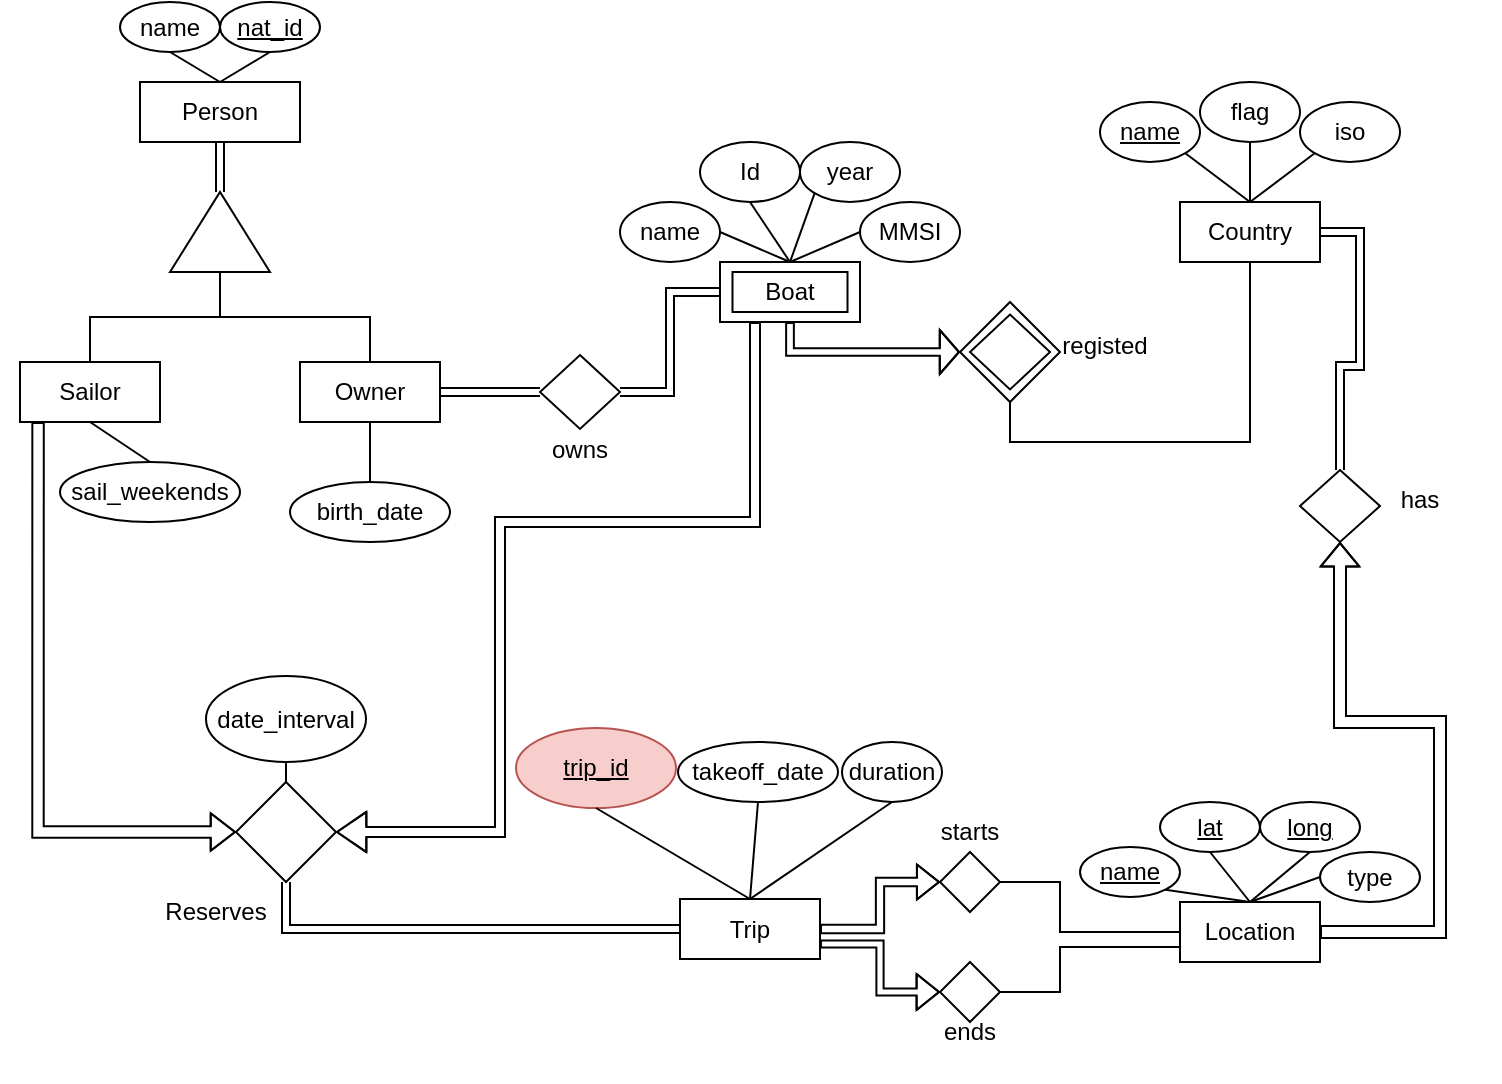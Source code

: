 <mxfile version="15.9.4" type="device"><diagram id="R2lEEEUBdFMjLlhIrx00" name="Page-1"><mxGraphModel dx="1038" dy="547" grid="1" gridSize="10" guides="1" tooltips="1" connect="1" arrows="1" fold="1" page="1" pageScale="1" pageWidth="850" pageHeight="1100" math="0" shadow="0" extFonts="Permanent Marker^https://fonts.googleapis.com/css?family=Permanent+Marker"><root><mxCell id="0"/><mxCell id="1" parent="0"/><mxCell id="SkQ8wqPt2ToQ6mFgXCPW-33" value="" style="group" parent="1" vertex="1" connectable="0"><mxGeometry x="90" y="150" width="225" height="270" as="geometry"/></mxCell><mxCell id="SkQ8wqPt2ToQ6mFgXCPW-27" value="" style="group" parent="SkQ8wqPt2ToQ6mFgXCPW-33" vertex="1" connectable="0"><mxGeometry x="10" width="210" height="210" as="geometry"/></mxCell><mxCell id="SkQ8wqPt2ToQ6mFgXCPW-3" value="Sailor" style="rounded=0;whiteSpace=wrap;html=1;" parent="SkQ8wqPt2ToQ6mFgXCPW-27" vertex="1"><mxGeometry y="180" width="70" height="30" as="geometry"/></mxCell><mxCell id="SkQ8wqPt2ToQ6mFgXCPW-4" value="Owner" style="rounded=0;whiteSpace=wrap;html=1;" parent="SkQ8wqPt2ToQ6mFgXCPW-27" vertex="1"><mxGeometry x="140" y="180" width="70" height="30" as="geometry"/></mxCell><mxCell id="SkQ8wqPt2ToQ6mFgXCPW-22" value="" style="group" parent="SkQ8wqPt2ToQ6mFgXCPW-27" vertex="1" connectable="0"><mxGeometry x="50" width="100" height="70" as="geometry"/></mxCell><mxCell id="SkQ8wqPt2ToQ6mFgXCPW-2" value="Person" style="rounded=0;whiteSpace=wrap;html=1;" parent="SkQ8wqPt2ToQ6mFgXCPW-22" vertex="1"><mxGeometry x="10" y="40" width="80" height="30" as="geometry"/></mxCell><mxCell id="SkQ8wqPt2ToQ6mFgXCPW-21" style="edgeStyle=none;rounded=0;orthogonalLoop=1;jettySize=auto;html=1;exitX=0.5;exitY=1;exitDx=0;exitDy=0;entryX=0.5;entryY=0;entryDx=0;entryDy=0;endArrow=none;endFill=0;" parent="SkQ8wqPt2ToQ6mFgXCPW-22" source="SkQ8wqPt2ToQ6mFgXCPW-18" target="SkQ8wqPt2ToQ6mFgXCPW-2" edge="1"><mxGeometry relative="1" as="geometry"/></mxCell><mxCell id="SkQ8wqPt2ToQ6mFgXCPW-18" value="name" style="ellipse;whiteSpace=wrap;html=1;" parent="SkQ8wqPt2ToQ6mFgXCPW-22" vertex="1"><mxGeometry width="50" height="25" as="geometry"/></mxCell><mxCell id="SkQ8wqPt2ToQ6mFgXCPW-20" style="edgeStyle=none;rounded=0;orthogonalLoop=1;jettySize=auto;html=1;exitX=0.5;exitY=1;exitDx=0;exitDy=0;entryX=0.5;entryY=0;entryDx=0;entryDy=0;endArrow=none;endFill=0;" parent="SkQ8wqPt2ToQ6mFgXCPW-22" source="SkQ8wqPt2ToQ6mFgXCPW-19" target="SkQ8wqPt2ToQ6mFgXCPW-2" edge="1"><mxGeometry relative="1" as="geometry"/></mxCell><mxCell id="SkQ8wqPt2ToQ6mFgXCPW-19" value="&lt;u&gt;nat_id&lt;/u&gt;" style="ellipse;whiteSpace=wrap;html=1;" parent="SkQ8wqPt2ToQ6mFgXCPW-22" vertex="1"><mxGeometry x="50" width="50" height="25" as="geometry"/></mxCell><mxCell id="SkQ8wqPt2ToQ6mFgXCPW-24" style="edgeStyle=none;rounded=0;orthogonalLoop=1;jettySize=auto;html=1;exitX=1;exitY=0.5;exitDx=0;exitDy=0;entryX=0.5;entryY=1;entryDx=0;entryDy=0;endArrow=none;endFill=0;shape=link;" parent="SkQ8wqPt2ToQ6mFgXCPW-27" source="SkQ8wqPt2ToQ6mFgXCPW-23" target="SkQ8wqPt2ToQ6mFgXCPW-2" edge="1"><mxGeometry relative="1" as="geometry"/></mxCell><mxCell id="SkQ8wqPt2ToQ6mFgXCPW-23" value="" style="triangle;whiteSpace=wrap;html=1;rotation=-90;" parent="SkQ8wqPt2ToQ6mFgXCPW-27" vertex="1"><mxGeometry x="80" y="90" width="40" height="50" as="geometry"/></mxCell><mxCell id="SkQ8wqPt2ToQ6mFgXCPW-25" style="edgeStyle=orthogonalEdgeStyle;rounded=0;orthogonalLoop=1;jettySize=auto;html=1;exitX=0.5;exitY=0;exitDx=0;exitDy=0;entryX=0;entryY=0.5;entryDx=0;entryDy=0;endArrow=none;endFill=0;" parent="SkQ8wqPt2ToQ6mFgXCPW-27" source="SkQ8wqPt2ToQ6mFgXCPW-3" target="SkQ8wqPt2ToQ6mFgXCPW-23" edge="1"><mxGeometry relative="1" as="geometry"/></mxCell><mxCell id="SkQ8wqPt2ToQ6mFgXCPW-26" style="edgeStyle=orthogonalEdgeStyle;rounded=0;orthogonalLoop=1;jettySize=auto;html=1;exitX=0.5;exitY=0;exitDx=0;exitDy=0;entryX=0;entryY=0.5;entryDx=0;entryDy=0;endArrow=none;endFill=0;" parent="SkQ8wqPt2ToQ6mFgXCPW-27" source="SkQ8wqPt2ToQ6mFgXCPW-4" target="SkQ8wqPt2ToQ6mFgXCPW-23" edge="1"><mxGeometry relative="1" as="geometry"/></mxCell><mxCell id="SkQ8wqPt2ToQ6mFgXCPW-30" style="rounded=0;orthogonalLoop=1;jettySize=auto;html=1;exitX=0.5;exitY=0;exitDx=0;exitDy=0;entryX=0.5;entryY=1;entryDx=0;entryDy=0;endArrow=none;endFill=0;" parent="SkQ8wqPt2ToQ6mFgXCPW-33" source="SkQ8wqPt2ToQ6mFgXCPW-28" target="SkQ8wqPt2ToQ6mFgXCPW-3" edge="1"><mxGeometry relative="1" as="geometry"/></mxCell><mxCell id="SkQ8wqPt2ToQ6mFgXCPW-28" value="sail_weekends" style="ellipse;whiteSpace=wrap;html=1;" parent="SkQ8wqPt2ToQ6mFgXCPW-33" vertex="1"><mxGeometry x="30" y="230" width="90" height="30" as="geometry"/></mxCell><mxCell id="SkQ8wqPt2ToQ6mFgXCPW-32" style="edgeStyle=none;rounded=0;orthogonalLoop=1;jettySize=auto;html=1;exitX=0.5;exitY=0;exitDx=0;exitDy=0;entryX=0.5;entryY=1;entryDx=0;entryDy=0;endArrow=none;endFill=0;" parent="SkQ8wqPt2ToQ6mFgXCPW-33" source="SkQ8wqPt2ToQ6mFgXCPW-31" target="SkQ8wqPt2ToQ6mFgXCPW-4" edge="1"><mxGeometry relative="1" as="geometry"/></mxCell><mxCell id="SkQ8wqPt2ToQ6mFgXCPW-31" value="birth_date" style="ellipse;whiteSpace=wrap;html=1;" parent="SkQ8wqPt2ToQ6mFgXCPW-33" vertex="1"><mxGeometry x="145" y="240" width="80" height="30" as="geometry"/></mxCell><mxCell id="SkQ8wqPt2ToQ6mFgXCPW-38" value="" style="group" parent="1" vertex="1" connectable="0"><mxGeometry x="390" y="548.5" width="130" height="83" as="geometry"/></mxCell><mxCell id="SkQ8wqPt2ToQ6mFgXCPW-104" value="" style="group" parent="SkQ8wqPt2ToQ6mFgXCPW-38" vertex="1" connectable="0"><mxGeometry x="40" y="50" width="70" height="30" as="geometry"/></mxCell><mxCell id="SkQ8wqPt2ToQ6mFgXCPW-5" value="Trip" style="rounded=0;whiteSpace=wrap;html=1;" parent="SkQ8wqPt2ToQ6mFgXCPW-104" vertex="1"><mxGeometry width="70" height="30" as="geometry"/></mxCell><mxCell id="SkQ8wqPt2ToQ6mFgXCPW-49" value="" style="group" parent="1" vertex="1" connectable="0"><mxGeometry x="630" y="550" width="170" height="80" as="geometry"/></mxCell><mxCell id="SkQ8wqPt2ToQ6mFgXCPW-6" value="Location" style="rounded=0;whiteSpace=wrap;html=1;" parent="SkQ8wqPt2ToQ6mFgXCPW-49" vertex="1"><mxGeometry x="50" y="50" width="70" height="30" as="geometry"/></mxCell><mxCell id="SkQ8wqPt2ToQ6mFgXCPW-42" style="edgeStyle=none;rounded=0;orthogonalLoop=1;jettySize=auto;html=1;exitX=1;exitY=1;exitDx=0;exitDy=0;entryX=0.5;entryY=0;entryDx=0;entryDy=0;endArrow=none;endFill=0;" parent="SkQ8wqPt2ToQ6mFgXCPW-49" source="SkQ8wqPt2ToQ6mFgXCPW-39" target="SkQ8wqPt2ToQ6mFgXCPW-6" edge="1"><mxGeometry relative="1" as="geometry"/></mxCell><mxCell id="SkQ8wqPt2ToQ6mFgXCPW-39" value="&lt;u&gt;name&lt;/u&gt;" style="ellipse;whiteSpace=wrap;html=1;" parent="SkQ8wqPt2ToQ6mFgXCPW-49" vertex="1"><mxGeometry y="22.5" width="50" height="25" as="geometry"/></mxCell><mxCell id="SkQ8wqPt2ToQ6mFgXCPW-43" style="edgeStyle=none;rounded=0;orthogonalLoop=1;jettySize=auto;html=1;exitX=0.5;exitY=1;exitDx=0;exitDy=0;entryX=0.5;entryY=0;entryDx=0;entryDy=0;endArrow=none;endFill=0;" parent="SkQ8wqPt2ToQ6mFgXCPW-49" source="SkQ8wqPt2ToQ6mFgXCPW-40" target="SkQ8wqPt2ToQ6mFgXCPW-6" edge="1"><mxGeometry relative="1" as="geometry"/></mxCell><mxCell id="SkQ8wqPt2ToQ6mFgXCPW-40" value="&lt;u&gt;lat&lt;/u&gt;" style="ellipse;whiteSpace=wrap;html=1;" parent="SkQ8wqPt2ToQ6mFgXCPW-49" vertex="1"><mxGeometry x="40" width="50" height="25" as="geometry"/></mxCell><mxCell id="SkQ8wqPt2ToQ6mFgXCPW-44" style="edgeStyle=none;rounded=0;orthogonalLoop=1;jettySize=auto;html=1;exitX=0.5;exitY=1;exitDx=0;exitDy=0;entryX=0.5;entryY=0;entryDx=0;entryDy=0;endArrow=none;endFill=0;" parent="SkQ8wqPt2ToQ6mFgXCPW-49" source="SkQ8wqPt2ToQ6mFgXCPW-41" target="SkQ8wqPt2ToQ6mFgXCPW-6" edge="1"><mxGeometry relative="1" as="geometry"/></mxCell><mxCell id="SkQ8wqPt2ToQ6mFgXCPW-41" value="&lt;u&gt;long&lt;/u&gt;" style="ellipse;whiteSpace=wrap;html=1;" parent="SkQ8wqPt2ToQ6mFgXCPW-49" vertex="1"><mxGeometry x="90" width="50" height="25" as="geometry"/></mxCell><mxCell id="SkQ8wqPt2ToQ6mFgXCPW-48" style="edgeStyle=none;rounded=0;orthogonalLoop=1;jettySize=auto;html=1;exitX=0;exitY=0.5;exitDx=0;exitDy=0;entryX=0.5;entryY=0;entryDx=0;entryDy=0;endArrow=none;endFill=0;" parent="SkQ8wqPt2ToQ6mFgXCPW-49" source="SkQ8wqPt2ToQ6mFgXCPW-47" target="SkQ8wqPt2ToQ6mFgXCPW-6" edge="1"><mxGeometry relative="1" as="geometry"/></mxCell><mxCell id="SkQ8wqPt2ToQ6mFgXCPW-47" value="type" style="ellipse;whiteSpace=wrap;html=1;" parent="SkQ8wqPt2ToQ6mFgXCPW-49" vertex="1"><mxGeometry x="120" y="25" width="50" height="25" as="geometry"/></mxCell><mxCell id="SkQ8wqPt2ToQ6mFgXCPW-66" value="" style="group" parent="1" vertex="1" connectable="0"><mxGeometry x="590" y="200" width="250" height="264" as="geometry"/></mxCell><mxCell id="SkQ8wqPt2ToQ6mFgXCPW-12" value="" style="group" parent="SkQ8wqPt2ToQ6mFgXCPW-66" vertex="1" connectable="0"><mxGeometry x="-190" y="20" width="170" height="90" as="geometry"/></mxCell><mxCell id="SkQ8wqPt2ToQ6mFgXCPW-1" value="Boat" style="rounded=0;whiteSpace=wrap;html=1;" parent="SkQ8wqPt2ToQ6mFgXCPW-12" vertex="1"><mxGeometry x="50" y="60" width="70" height="30" as="geometry"/></mxCell><mxCell id="SkQ8wqPt2ToQ6mFgXCPW-14" style="rounded=0;orthogonalLoop=1;jettySize=auto;html=1;exitX=1;exitY=0.5;exitDx=0;exitDy=0;entryX=0.5;entryY=0;entryDx=0;entryDy=0;endArrow=none;endFill=0;" parent="SkQ8wqPt2ToQ6mFgXCPW-12" source="SkQ8wqPt2ToQ6mFgXCPW-8" target="SkQ8wqPt2ToQ6mFgXCPW-1" edge="1"><mxGeometry relative="1" as="geometry"/></mxCell><mxCell id="SkQ8wqPt2ToQ6mFgXCPW-8" value="name" style="ellipse;whiteSpace=wrap;html=1;" parent="SkQ8wqPt2ToQ6mFgXCPW-12" vertex="1"><mxGeometry y="30" width="50" height="30" as="geometry"/></mxCell><mxCell id="SkQ8wqPt2ToQ6mFgXCPW-15" style="edgeStyle=none;rounded=0;orthogonalLoop=1;jettySize=auto;html=1;exitX=0.5;exitY=1;exitDx=0;exitDy=0;entryX=0.5;entryY=0;entryDx=0;entryDy=0;endArrow=none;endFill=0;" parent="SkQ8wqPt2ToQ6mFgXCPW-12" source="SkQ8wqPt2ToQ6mFgXCPW-9" target="SkQ8wqPt2ToQ6mFgXCPW-1" edge="1"><mxGeometry relative="1" as="geometry"/></mxCell><mxCell id="SkQ8wqPt2ToQ6mFgXCPW-9" value="Id" style="ellipse;whiteSpace=wrap;html=1;" parent="SkQ8wqPt2ToQ6mFgXCPW-12" vertex="1"><mxGeometry x="40" width="50" height="30" as="geometry"/></mxCell><mxCell id="SkQ8wqPt2ToQ6mFgXCPW-16" style="edgeStyle=none;rounded=0;orthogonalLoop=1;jettySize=auto;html=1;exitX=0;exitY=1;exitDx=0;exitDy=0;entryX=0.5;entryY=0;entryDx=0;entryDy=0;endArrow=none;endFill=0;" parent="SkQ8wqPt2ToQ6mFgXCPW-12" source="SkQ8wqPt2ToQ6mFgXCPW-10" target="SkQ8wqPt2ToQ6mFgXCPW-1" edge="1"><mxGeometry relative="1" as="geometry"/></mxCell><mxCell id="SkQ8wqPt2ToQ6mFgXCPW-10" value="year" style="ellipse;whiteSpace=wrap;html=1;" parent="SkQ8wqPt2ToQ6mFgXCPW-12" vertex="1"><mxGeometry x="90" width="50" height="30" as="geometry"/></mxCell><mxCell id="SkQ8wqPt2ToQ6mFgXCPW-17" style="edgeStyle=none;rounded=0;orthogonalLoop=1;jettySize=auto;html=1;exitX=0;exitY=0.5;exitDx=0;exitDy=0;entryX=0.5;entryY=0;entryDx=0;entryDy=0;endArrow=none;endFill=0;" parent="SkQ8wqPt2ToQ6mFgXCPW-12" source="SkQ8wqPt2ToQ6mFgXCPW-11" target="SkQ8wqPt2ToQ6mFgXCPW-1" edge="1"><mxGeometry relative="1" as="geometry"/></mxCell><mxCell id="SkQ8wqPt2ToQ6mFgXCPW-11" value="MMSI" style="ellipse;whiteSpace=wrap;html=1;" parent="SkQ8wqPt2ToQ6mFgXCPW-12" vertex="1"><mxGeometry x="120" y="30" width="50" height="30" as="geometry"/></mxCell><mxCell id="SkQ8wqPt2ToQ6mFgXCPW-58" value="" style="rounded=0;whiteSpace=wrap;html=1;fillColor=none;" parent="SkQ8wqPt2ToQ6mFgXCPW-12" vertex="1"><mxGeometry x="56.25" y="65" width="57.5" height="20" as="geometry"/></mxCell><mxCell id="SkQ8wqPt2ToQ6mFgXCPW-59" style="edgeStyle=none;rounded=0;orthogonalLoop=1;jettySize=auto;html=1;exitX=0.75;exitY=0;exitDx=0;exitDy=0;endArrow=none;endFill=0;" parent="SkQ8wqPt2ToQ6mFgXCPW-12" source="SkQ8wqPt2ToQ6mFgXCPW-58" target="SkQ8wqPt2ToQ6mFgXCPW-58" edge="1"><mxGeometry relative="1" as="geometry"/></mxCell><mxCell id="SkQ8wqPt2ToQ6mFgXCPW-70" style="edgeStyle=orthogonalEdgeStyle;shape=flexArrow;rounded=0;orthogonalLoop=1;jettySize=auto;html=1;entryX=0;entryY=0.5;entryDx=0;entryDy=0;endArrow=block;endFill=0;endWidth=17.143;endSize=2.871;width=3.871;exitX=0.5;exitY=1;exitDx=0;exitDy=0;" parent="SkQ8wqPt2ToQ6mFgXCPW-66" source="SkQ8wqPt2ToQ6mFgXCPW-1" target="SkQ8wqPt2ToQ6mFgXCPW-61" edge="1"><mxGeometry relative="1" as="geometry"><Array as="points"><mxPoint x="-105" y="125"/></Array></mxGeometry></mxCell><mxCell id="SkQ8wqPt2ToQ6mFgXCPW-72" value="" style="group" parent="SkQ8wqPt2ToQ6mFgXCPW-66" vertex="1" connectable="0"><mxGeometry x="-20" y="100" width="90" height="50" as="geometry"/></mxCell><mxCell id="SkQ8wqPt2ToQ6mFgXCPW-63" value="" style="group" parent="SkQ8wqPt2ToQ6mFgXCPW-72" vertex="1" connectable="0"><mxGeometry width="50" height="50" as="geometry"/></mxCell><mxCell id="SkQ8wqPt2ToQ6mFgXCPW-61" value="" style="rhombus;whiteSpace=wrap;html=1;fillColor=none;" parent="SkQ8wqPt2ToQ6mFgXCPW-63" vertex="1"><mxGeometry width="50" height="50" as="geometry"/></mxCell><mxCell id="SkQ8wqPt2ToQ6mFgXCPW-62" value="" style="rhombus;whiteSpace=wrap;html=1;fillColor=none;" parent="SkQ8wqPt2ToQ6mFgXCPW-63" vertex="1"><mxGeometry x="5" y="6.25" width="40" height="37.5" as="geometry"/></mxCell><mxCell id="SkQ8wqPt2ToQ6mFgXCPW-71" value="registed" style="text;html=1;strokeColor=none;fillColor=none;align=center;verticalAlign=middle;whiteSpace=wrap;rounded=0;" parent="SkQ8wqPt2ToQ6mFgXCPW-72" vertex="1"><mxGeometry x="55" y="13" width="35" height="17" as="geometry"/></mxCell><mxCell id="SkQ8wqPt2ToQ6mFgXCPW-56" value="" style="group" parent="SkQ8wqPt2ToQ6mFgXCPW-66" vertex="1" connectable="0"><mxGeometry x="50" y="-10" width="150" height="90" as="geometry"/></mxCell><mxCell id="SkQ8wqPt2ToQ6mFgXCPW-7" value="Country" style="rounded=0;whiteSpace=wrap;html=1;" parent="SkQ8wqPt2ToQ6mFgXCPW-56" vertex="1"><mxGeometry x="40" y="60" width="70" height="30" as="geometry"/></mxCell><mxCell id="SkQ8wqPt2ToQ6mFgXCPW-53" style="edgeStyle=none;rounded=0;orthogonalLoop=1;jettySize=auto;html=1;exitX=1;exitY=1;exitDx=0;exitDy=0;entryX=0.5;entryY=0;entryDx=0;entryDy=0;endArrow=none;endFill=0;" parent="SkQ8wqPt2ToQ6mFgXCPW-56" source="SkQ8wqPt2ToQ6mFgXCPW-50" target="SkQ8wqPt2ToQ6mFgXCPW-7" edge="1"><mxGeometry relative="1" as="geometry"/></mxCell><mxCell id="SkQ8wqPt2ToQ6mFgXCPW-50" value="&lt;u&gt;name&lt;/u&gt;" style="ellipse;whiteSpace=wrap;html=1;" parent="SkQ8wqPt2ToQ6mFgXCPW-56" vertex="1"><mxGeometry y="10" width="50" height="30" as="geometry"/></mxCell><mxCell id="SkQ8wqPt2ToQ6mFgXCPW-54" style="edgeStyle=none;rounded=0;orthogonalLoop=1;jettySize=auto;html=1;exitX=0.5;exitY=1;exitDx=0;exitDy=0;entryX=0.5;entryY=0;entryDx=0;entryDy=0;endArrow=none;endFill=0;" parent="SkQ8wqPt2ToQ6mFgXCPW-56" source="SkQ8wqPt2ToQ6mFgXCPW-51" target="SkQ8wqPt2ToQ6mFgXCPW-7" edge="1"><mxGeometry relative="1" as="geometry"/></mxCell><mxCell id="SkQ8wqPt2ToQ6mFgXCPW-51" value="flag" style="ellipse;whiteSpace=wrap;html=1;" parent="SkQ8wqPt2ToQ6mFgXCPW-56" vertex="1"><mxGeometry x="50" width="50" height="30" as="geometry"/></mxCell><mxCell id="SkQ8wqPt2ToQ6mFgXCPW-55" style="edgeStyle=none;rounded=0;orthogonalLoop=1;jettySize=auto;html=1;exitX=0;exitY=1;exitDx=0;exitDy=0;entryX=0.5;entryY=0;entryDx=0;entryDy=0;endArrow=none;endFill=0;" parent="SkQ8wqPt2ToQ6mFgXCPW-56" source="SkQ8wqPt2ToQ6mFgXCPW-52" target="SkQ8wqPt2ToQ6mFgXCPW-7" edge="1"><mxGeometry relative="1" as="geometry"/></mxCell><mxCell id="SkQ8wqPt2ToQ6mFgXCPW-52" value="iso" style="ellipse;whiteSpace=wrap;html=1;" parent="SkQ8wqPt2ToQ6mFgXCPW-56" vertex="1"><mxGeometry x="100" y="10" width="50" height="30" as="geometry"/></mxCell><mxCell id="SkQ8wqPt2ToQ6mFgXCPW-67" style="edgeStyle=orthogonalEdgeStyle;rounded=0;orthogonalLoop=1;jettySize=auto;html=1;exitX=0.5;exitY=1;exitDx=0;exitDy=0;entryX=0.5;entryY=1;entryDx=0;entryDy=0;endArrow=none;endFill=0;" parent="SkQ8wqPt2ToQ6mFgXCPW-66" source="SkQ8wqPt2ToQ6mFgXCPW-61" target="SkQ8wqPt2ToQ6mFgXCPW-7" edge="1"><mxGeometry relative="1" as="geometry"/></mxCell><mxCell id="SkQ8wqPt2ToQ6mFgXCPW-108" value="" style="group" parent="SkQ8wqPt2ToQ6mFgXCPW-66" vertex="1" connectable="0"><mxGeometry x="150" y="184" width="100" height="36" as="geometry"/></mxCell><mxCell id="SkQ8wqPt2ToQ6mFgXCPW-105" value="" style="rhombus;whiteSpace=wrap;html=1;fillColor=none;" parent="SkQ8wqPt2ToQ6mFgXCPW-108" vertex="1"><mxGeometry width="40" height="36" as="geometry"/></mxCell><mxCell id="SkQ8wqPt2ToQ6mFgXCPW-107" value="has" style="text;html=1;strokeColor=none;fillColor=none;align=center;verticalAlign=middle;whiteSpace=wrap;rounded=0;" parent="SkQ8wqPt2ToQ6mFgXCPW-108" vertex="1"><mxGeometry x="30" width="60" height="30" as="geometry"/></mxCell><mxCell id="SkQ8wqPt2ToQ6mFgXCPW-110" style="edgeStyle=orthogonalEdgeStyle;shape=link;rounded=0;orthogonalLoop=1;jettySize=auto;html=1;exitX=1;exitY=0.5;exitDx=0;exitDy=0;entryX=0.5;entryY=0;entryDx=0;entryDy=0;endArrow=block;endFill=0;" parent="SkQ8wqPt2ToQ6mFgXCPW-66" source="SkQ8wqPt2ToQ6mFgXCPW-7" target="SkQ8wqPt2ToQ6mFgXCPW-105" edge="1"><mxGeometry relative="1" as="geometry"/></mxCell><mxCell id="SkQ8wqPt2ToQ6mFgXCPW-74" style="edgeStyle=orthogonalEdgeStyle;rounded=0;orthogonalLoop=1;jettySize=auto;html=1;exitX=1;exitY=0.5;exitDx=0;exitDy=0;entryX=0;entryY=0.5;entryDx=0;entryDy=0;endArrow=block;endFill=0;shape=link;" parent="1" source="SkQ8wqPt2ToQ6mFgXCPW-4" target="SkQ8wqPt2ToQ6mFgXCPW-73" edge="1"><mxGeometry relative="1" as="geometry"/></mxCell><mxCell id="SkQ8wqPt2ToQ6mFgXCPW-76" value="" style="group" parent="1" vertex="1" connectable="0"><mxGeometry x="360" y="326.5" width="40" height="57" as="geometry"/></mxCell><mxCell id="SkQ8wqPt2ToQ6mFgXCPW-73" value="" style="rhombus;whiteSpace=wrap;html=1;fillColor=none;" parent="SkQ8wqPt2ToQ6mFgXCPW-76" vertex="1"><mxGeometry width="40" height="37" as="geometry"/></mxCell><mxCell id="SkQ8wqPt2ToQ6mFgXCPW-75" value="owns" style="text;html=1;strokeColor=none;fillColor=none;align=center;verticalAlign=middle;whiteSpace=wrap;rounded=0;" parent="SkQ8wqPt2ToQ6mFgXCPW-76" vertex="1"><mxGeometry y="37" width="40" height="20" as="geometry"/></mxCell><mxCell id="SkQ8wqPt2ToQ6mFgXCPW-77" style="edgeStyle=orthogonalEdgeStyle;shape=link;rounded=0;orthogonalLoop=1;jettySize=auto;html=1;entryX=1;entryY=0.5;entryDx=0;entryDy=0;endArrow=block;endFill=0;" parent="1" source="SkQ8wqPt2ToQ6mFgXCPW-1" target="SkQ8wqPt2ToQ6mFgXCPW-73" edge="1"><mxGeometry relative="1" as="geometry"/></mxCell><mxCell id="SkQ8wqPt2ToQ6mFgXCPW-79" style="edgeStyle=orthogonalEdgeStyle;rounded=0;orthogonalLoop=1;jettySize=auto;html=1;exitX=0.129;exitY=1;exitDx=0;exitDy=0;entryX=0;entryY=0.5;entryDx=0;entryDy=0;endArrow=classic;endFill=1;exitPerimeter=0;shape=flexArrow;width=5.714;endSize=3.714;endWidth=12;" parent="1" source="SkQ8wqPt2ToQ6mFgXCPW-3" target="SkQ8wqPt2ToQ6mFgXCPW-78" edge="1"><mxGeometry relative="1" as="geometry"><Array as="points"><mxPoint x="109" y="565"/></Array></mxGeometry></mxCell><mxCell id="SkQ8wqPt2ToQ6mFgXCPW-82" style="edgeStyle=orthogonalEdgeStyle;shape=flexArrow;rounded=0;orthogonalLoop=1;jettySize=auto;html=1;entryX=1;entryY=0.5;entryDx=0;entryDy=0;endArrow=classic;endFill=1;exitX=0.25;exitY=1;exitDx=0;exitDy=0;width=5;endSize=4.558;endWidth=14.167;" parent="1" source="SkQ8wqPt2ToQ6mFgXCPW-1" target="SkQ8wqPt2ToQ6mFgXCPW-78" edge="1"><mxGeometry relative="1" as="geometry"><Array as="points"><mxPoint x="467" y="410"/><mxPoint x="340" y="410"/><mxPoint x="340" y="565"/></Array></mxGeometry></mxCell><mxCell id="SkQ8wqPt2ToQ6mFgXCPW-83" style="edgeStyle=orthogonalEdgeStyle;shape=link;rounded=0;orthogonalLoop=1;jettySize=auto;html=1;entryX=0.5;entryY=1;entryDx=0;entryDy=0;endArrow=classic;endFill=1;endWidth=12.639;" parent="1" source="SkQ8wqPt2ToQ6mFgXCPW-5" target="SkQ8wqPt2ToQ6mFgXCPW-78" edge="1"><mxGeometry relative="1" as="geometry"/></mxCell><mxCell id="SkQ8wqPt2ToQ6mFgXCPW-88" value="" style="group" parent="1" vertex="1" connectable="0"><mxGeometry x="148" y="490" width="165" height="130" as="geometry"/></mxCell><mxCell id="SkQ8wqPt2ToQ6mFgXCPW-81" value="" style="group" parent="SkQ8wqPt2ToQ6mFgXCPW-88" vertex="1" connectable="0"><mxGeometry x="55" y="20" width="60" height="80" as="geometry"/></mxCell><mxCell id="SkQ8wqPt2ToQ6mFgXCPW-78" value="" style="rhombus;whiteSpace=wrap;html=1;fillColor=none;" parent="SkQ8wqPt2ToQ6mFgXCPW-81" vertex="1"><mxGeometry x="5" y="30" width="50" height="50" as="geometry"/></mxCell><mxCell id="SkQ8wqPt2ToQ6mFgXCPW-86" style="rounded=0;orthogonalLoop=1;jettySize=auto;html=1;exitX=0.5;exitY=1;exitDx=0;exitDy=0;entryX=0.5;entryY=0;entryDx=0;entryDy=0;endArrow=none;endFill=0;" parent="SkQ8wqPt2ToQ6mFgXCPW-88" source="SkQ8wqPt2ToQ6mFgXCPW-85" target="SkQ8wqPt2ToQ6mFgXCPW-78" edge="1"><mxGeometry relative="1" as="geometry"/></mxCell><mxCell id="SkQ8wqPt2ToQ6mFgXCPW-85" value="date_interval" style="ellipse;whiteSpace=wrap;html=1;fillColor=none;" parent="SkQ8wqPt2ToQ6mFgXCPW-88" vertex="1"><mxGeometry x="45" y="-3" width="80" height="43" as="geometry"/></mxCell><mxCell id="SkQ8wqPt2ToQ6mFgXCPW-80" value="Reserves" style="text;html=1;strokeColor=none;fillColor=none;align=center;verticalAlign=middle;whiteSpace=wrap;rounded=0;" parent="SkQ8wqPt2ToQ6mFgXCPW-88" vertex="1"><mxGeometry x="20" y="100" width="60" height="30" as="geometry"/></mxCell><mxCell id="SkQ8wqPt2ToQ6mFgXCPW-90" style="edgeStyle=orthogonalEdgeStyle;rounded=0;orthogonalLoop=1;jettySize=auto;html=1;exitX=1;exitY=0.5;exitDx=0;exitDy=0;entryX=0;entryY=0.5;entryDx=0;entryDy=0;endArrow=block;endFill=0;shape=flexArrow;width=4.138;endSize=3.345;endWidth=12.319;" parent="1" source="SkQ8wqPt2ToQ6mFgXCPW-5" target="SkQ8wqPt2ToQ6mFgXCPW-89" edge="1"><mxGeometry relative="1" as="geometry"/></mxCell><mxCell id="SkQ8wqPt2ToQ6mFgXCPW-91" style="edgeStyle=orthogonalEdgeStyle;rounded=0;orthogonalLoop=1;jettySize=auto;html=1;exitX=0;exitY=0.5;exitDx=0;exitDy=0;entryX=1;entryY=0.5;entryDx=0;entryDy=0;endArrow=none;endFill=0;endWidth=14.126;" parent="1" source="SkQ8wqPt2ToQ6mFgXCPW-6" target="SkQ8wqPt2ToQ6mFgXCPW-89" edge="1"><mxGeometry relative="1" as="geometry"><Array as="points"><mxPoint x="620" y="615"/><mxPoint x="620" y="590"/></Array></mxGeometry></mxCell><mxCell id="SkQ8wqPt2ToQ6mFgXCPW-93" style="edgeStyle=orthogonalEdgeStyle;rounded=0;orthogonalLoop=1;jettySize=auto;html=1;exitX=1;exitY=0.75;exitDx=0;exitDy=0;entryX=0;entryY=0.5;entryDx=0;entryDy=0;endArrow=block;endFill=0;shape=flexArrow;width=3.6;endSize=3.4;endWidth=13.36;" parent="1" source="SkQ8wqPt2ToQ6mFgXCPW-5" target="SkQ8wqPt2ToQ6mFgXCPW-92" edge="1"><mxGeometry relative="1" as="geometry"/></mxCell><mxCell id="SkQ8wqPt2ToQ6mFgXCPW-95" value="" style="group" parent="1" vertex="1" connectable="0"><mxGeometry x="550" y="550" width="60" height="55" as="geometry"/></mxCell><mxCell id="SkQ8wqPt2ToQ6mFgXCPW-89" value="" style="rhombus;whiteSpace=wrap;html=1;fillColor=none;" parent="SkQ8wqPt2ToQ6mFgXCPW-95" vertex="1"><mxGeometry x="10" y="25" width="30" height="30" as="geometry"/></mxCell><mxCell id="SkQ8wqPt2ToQ6mFgXCPW-101" value="" style="group" parent="SkQ8wqPt2ToQ6mFgXCPW-95" vertex="1" connectable="0"><mxGeometry width="60" height="50" as="geometry"/></mxCell><mxCell id="SkQ8wqPt2ToQ6mFgXCPW-94" value="starts" style="text;html=1;strokeColor=none;fillColor=none;align=center;verticalAlign=middle;whiteSpace=wrap;rounded=0;" parent="SkQ8wqPt2ToQ6mFgXCPW-101" vertex="1"><mxGeometry x="-5" width="60" height="30" as="geometry"/></mxCell><mxCell id="SkQ8wqPt2ToQ6mFgXCPW-97" value="" style="group" parent="1" vertex="1" connectable="0"><mxGeometry x="545" y="630" width="60" height="60" as="geometry"/></mxCell><mxCell id="SkQ8wqPt2ToQ6mFgXCPW-92" value="" style="rhombus;whiteSpace=wrap;html=1;fillColor=none;" parent="SkQ8wqPt2ToQ6mFgXCPW-97" vertex="1"><mxGeometry x="15" width="30" height="30" as="geometry"/></mxCell><mxCell id="5jXdYIyJyHbzF5lLb8Xn-1" value="ends" style="text;html=1;strokeColor=none;fillColor=none;align=center;verticalAlign=middle;whiteSpace=wrap;rounded=0;" vertex="1" parent="SkQ8wqPt2ToQ6mFgXCPW-97"><mxGeometry y="20" width="60" height="30" as="geometry"/></mxCell><mxCell id="SkQ8wqPt2ToQ6mFgXCPW-98" style="edgeStyle=orthogonalEdgeStyle;rounded=0;orthogonalLoop=1;jettySize=auto;html=1;exitX=0;exitY=0.75;exitDx=0;exitDy=0;entryX=1;entryY=0.5;entryDx=0;entryDy=0;endArrow=none;endFill=0;" parent="1" source="SkQ8wqPt2ToQ6mFgXCPW-6" target="SkQ8wqPt2ToQ6mFgXCPW-92" edge="1"><mxGeometry relative="1" as="geometry"><Array as="points"><mxPoint x="620" y="623"/><mxPoint x="620" y="645"/></Array></mxGeometry></mxCell><mxCell id="SkQ8wqPt2ToQ6mFgXCPW-109" style="edgeStyle=orthogonalEdgeStyle;shape=flexArrow;rounded=0;orthogonalLoop=1;jettySize=auto;html=1;entryX=0.5;entryY=1;entryDx=0;entryDy=0;endArrow=block;endFill=0;width=6;endSize=3.6;endWidth=12.4;" parent="1" source="SkQ8wqPt2ToQ6mFgXCPW-6" target="SkQ8wqPt2ToQ6mFgXCPW-105" edge="1"><mxGeometry relative="1" as="geometry"><Array as="points"><mxPoint x="810" y="615"/><mxPoint x="810" y="510"/><mxPoint x="760" y="510"/></Array></mxGeometry></mxCell><mxCell id="5jXdYIyJyHbzF5lLb8Xn-2" value="&lt;u&gt;trip_id&lt;/u&gt;" style="ellipse;whiteSpace=wrap;html=1;fillColor=#f8cecc;strokeColor=#b85450;" vertex="1" parent="1"><mxGeometry x="348" y="513" width="80" height="40" as="geometry"/></mxCell><mxCell id="SkQ8wqPt2ToQ6mFgXCPW-35" value="duration" style="ellipse;whiteSpace=wrap;html=1;" parent="1" vertex="1"><mxGeometry x="511" y="520" width="50" height="30" as="geometry"/></mxCell><mxCell id="SkQ8wqPt2ToQ6mFgXCPW-37" style="edgeStyle=none;rounded=0;orthogonalLoop=1;jettySize=auto;html=1;exitX=0.5;exitY=1;exitDx=0;exitDy=0;entryX=0.5;entryY=0;entryDx=0;entryDy=0;endArrow=none;endFill=0;" parent="1" source="SkQ8wqPt2ToQ6mFgXCPW-35" target="SkQ8wqPt2ToQ6mFgXCPW-5" edge="1"><mxGeometry relative="1" as="geometry"/></mxCell><mxCell id="SkQ8wqPt2ToQ6mFgXCPW-34" value="takeoff_date" style="ellipse;whiteSpace=wrap;html=1;" parent="1" vertex="1"><mxGeometry x="429" y="520" width="80" height="30" as="geometry"/></mxCell><mxCell id="SkQ8wqPt2ToQ6mFgXCPW-36" style="edgeStyle=none;rounded=0;orthogonalLoop=1;jettySize=auto;html=1;exitX=0.5;exitY=1;exitDx=0;exitDy=0;entryX=0.5;entryY=0;entryDx=0;entryDy=0;endArrow=none;endFill=0;" parent="1" source="SkQ8wqPt2ToQ6mFgXCPW-34" target="SkQ8wqPt2ToQ6mFgXCPW-5" edge="1"><mxGeometry relative="1" as="geometry"/></mxCell><mxCell id="5jXdYIyJyHbzF5lLb8Xn-3" value="" style="endArrow=none;html=1;rounded=0;exitX=0.5;exitY=1;exitDx=0;exitDy=0;entryX=0.5;entryY=0;entryDx=0;entryDy=0;" edge="1" parent="1" source="5jXdYIyJyHbzF5lLb8Xn-2" target="SkQ8wqPt2ToQ6mFgXCPW-5"><mxGeometry width="50" height="50" relative="1" as="geometry"><mxPoint x="400" y="620" as="sourcePoint"/><mxPoint x="460" y="600" as="targetPoint"/></mxGeometry></mxCell></root></mxGraphModel></diagram></mxfile>